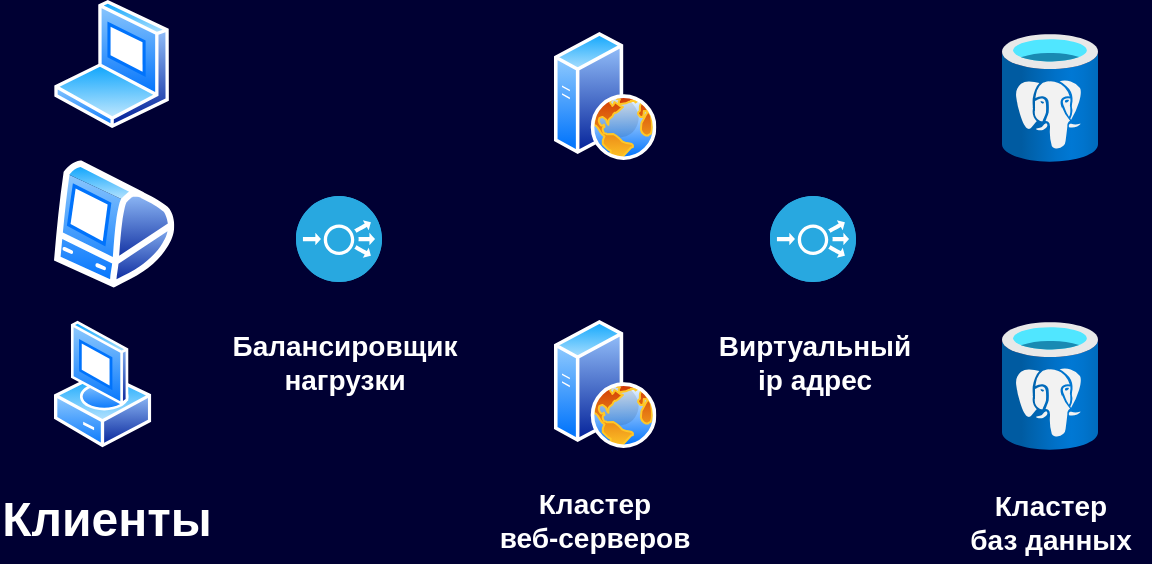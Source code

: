 <mxfile version="24.7.17">
  <diagram name="Страница — 1" id="Gn9hMWyZ4QU320hATol0">
    <mxGraphModel dx="958" dy="545" grid="0" gridSize="10" guides="0" tooltips="1" connect="0" arrows="0" fold="1" page="1" pageScale="1" pageWidth="1169" pageHeight="827" background="#000033" math="0" shadow="0">
      <root>
        <mxCell id="0" />
        <mxCell id="1" parent="0" />
        <mxCell id="ajD33pw20Ez8cnhlCxwo-1" value="" style="image;aspect=fixed;html=1;points=[];align=center;fontSize=12;image=img/lib/azure2/databases/Azure_Database_PostgreSQL_Server.svg;" vertex="1" parent="1">
          <mxGeometry x="800" y="249" width="48" height="64" as="geometry" />
        </mxCell>
        <mxCell id="ajD33pw20Ez8cnhlCxwo-2" value="" style="image;aspect=fixed;html=1;points=[];align=center;fontSize=12;image=img/lib/azure2/databases/Azure_Database_PostgreSQL_Server.svg;" vertex="1" parent="1">
          <mxGeometry x="800" y="393" width="48" height="64" as="geometry" />
        </mxCell>
        <mxCell id="ajD33pw20Ez8cnhlCxwo-5" value="" style="image;aspect=fixed;perimeter=ellipsePerimeter;html=1;align=center;shadow=0;dashed=0;spacingTop=3;image=img/lib/active_directory/web_server.svg;" vertex="1" parent="1">
          <mxGeometry x="576" y="248" width="51.2" height="64" as="geometry" />
        </mxCell>
        <mxCell id="ajD33pw20Ez8cnhlCxwo-6" value="" style="image;aspect=fixed;perimeter=ellipsePerimeter;html=1;align=center;shadow=0;dashed=0;spacingTop=3;image=img/lib/active_directory/web_server.svg;" vertex="1" parent="1">
          <mxGeometry x="576" y="392" width="51.2" height="64" as="geometry" />
        </mxCell>
        <mxCell id="ajD33pw20Ez8cnhlCxwo-10" value="" style="fillColor=#28A8E0;verticalLabelPosition=bottom;sketch=0;html=1;strokeColor=#ffffff;verticalAlign=top;align=center;points=[[0.145,0.145,0],[0.5,0,0],[0.855,0.145,0],[1,0.5,0],[0.855,0.855,0],[0.5,1,0],[0.145,0.855,0],[0,0.5,0]];pointerEvents=1;shape=mxgraph.cisco_safe.compositeIcon;bgIcon=ellipse;resIcon=mxgraph.cisco_safe.capability.load_balancer;direction=east;" vertex="1" parent="1">
          <mxGeometry x="447" y="330" width="43" height="43" as="geometry" />
        </mxCell>
        <mxCell id="ajD33pw20Ez8cnhlCxwo-11" value="" style="fillColor=#28A8E0;verticalLabelPosition=bottom;sketch=0;html=1;strokeColor=#ffffff;verticalAlign=top;align=center;points=[[0.145,0.145,0],[0.5,0,0],[0.855,0.145,0],[1,0.5,0],[0.855,0.855,0],[0.5,1,0],[0.145,0.855,0],[0,0.5,0]];pointerEvents=1;shape=mxgraph.cisco_safe.compositeIcon;bgIcon=ellipse;resIcon=mxgraph.cisco_safe.capability.load_balancer;direction=east;" vertex="1" parent="1">
          <mxGeometry x="684" y="330" width="43" height="43" as="geometry" />
        </mxCell>
        <mxCell id="ajD33pw20Ez8cnhlCxwo-12" value="" style="image;aspect=fixed;perimeter=ellipsePerimeter;html=1;align=center;shadow=0;dashed=0;spacingTop=3;image=img/lib/active_directory/laptop_client.svg;" vertex="1" parent="1">
          <mxGeometry x="326" y="232" width="57.6" height="64" as="geometry" />
        </mxCell>
        <mxCell id="ajD33pw20Ez8cnhlCxwo-13" value="" style="image;aspect=fixed;perimeter=ellipsePerimeter;html=1;align=center;shadow=0;dashed=0;spacingTop=3;image=img/lib/active_directory/mac_client.svg;" vertex="1" parent="1">
          <mxGeometry x="326" y="312" width="60.16" height="64" as="geometry" />
        </mxCell>
        <mxCell id="ajD33pw20Ez8cnhlCxwo-14" value="" style="image;aspect=fixed;perimeter=ellipsePerimeter;html=1;align=center;shadow=0;dashed=0;spacingTop=3;image=img/lib/active_directory/vista_client.svg;" vertex="1" parent="1">
          <mxGeometry x="326" y="392" width="48.64" height="64" as="geometry" />
        </mxCell>
        <mxCell id="ajD33pw20Ez8cnhlCxwo-15" value="Клиенты" style="text;strokeColor=none;fillColor=none;html=1;fontSize=24;fontStyle=1;verticalAlign=middle;align=center;fontColor=#FFFFFF;" vertex="1" parent="1">
          <mxGeometry x="302" y="472" width="100" height="40" as="geometry" />
        </mxCell>
        <mxCell id="ajD33pw20Ez8cnhlCxwo-16" value="Балансировщик&lt;div style=&quot;font-size: 14px;&quot;&gt;нагрузки&lt;/div&gt;" style="text;strokeColor=none;fillColor=none;html=1;fontSize=14;fontStyle=1;verticalAlign=middle;align=center;fontColor=#FFFFFF;" vertex="1" parent="1">
          <mxGeometry x="421" y="393" width="100" height="40" as="geometry" />
        </mxCell>
        <mxCell id="ajD33pw20Ez8cnhlCxwo-18" value="Кластер&lt;div&gt;веб-серверов&lt;/div&gt;" style="text;strokeColor=none;fillColor=none;html=1;fontSize=14;fontStyle=1;verticalAlign=middle;align=center;fontColor=#FFFFFF;" vertex="1" parent="1">
          <mxGeometry x="546" y="472" width="100" height="40" as="geometry" />
        </mxCell>
        <mxCell id="ajD33pw20Ez8cnhlCxwo-19" value="Виртуальный&lt;div&gt;ip адрес&lt;/div&gt;" style="text;strokeColor=none;fillColor=none;html=1;fontSize=14;fontStyle=1;verticalAlign=middle;align=center;fontColor=#FFFFFF;" vertex="1" parent="1">
          <mxGeometry x="655.5" y="393" width="100" height="40" as="geometry" />
        </mxCell>
        <mxCell id="ajD33pw20Ez8cnhlCxwo-20" value="Кластер&lt;div&gt;баз данных&lt;/div&gt;" style="text;strokeColor=none;fillColor=none;html=1;fontSize=14;fontStyle=1;verticalAlign=middle;align=center;fontColor=#FFFFFF;" vertex="1" parent="1">
          <mxGeometry x="774" y="473" width="100" height="40" as="geometry" />
        </mxCell>
      </root>
    </mxGraphModel>
  </diagram>
</mxfile>
